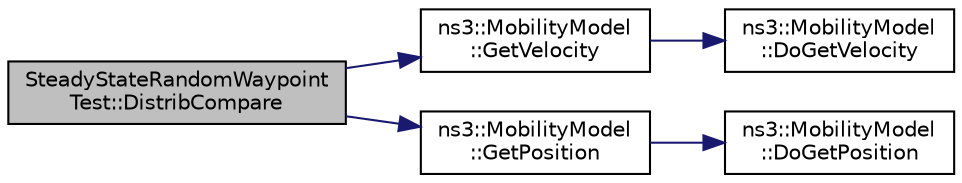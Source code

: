 digraph "SteadyStateRandomWaypointTest::DistribCompare"
{
  edge [fontname="Helvetica",fontsize="10",labelfontname="Helvetica",labelfontsize="10"];
  node [fontname="Helvetica",fontsize="10",shape=record];
  rankdir="LR";
  Node1 [label="SteadyStateRandomWaypoint\lTest::DistribCompare",height=0.2,width=0.4,color="black", fillcolor="grey75", style="filled", fontcolor="black"];
  Node1 -> Node2 [color="midnightblue",fontsize="10",style="solid"];
  Node2 [label="ns3::MobilityModel\l::GetVelocity",height=0.2,width=0.4,color="black", fillcolor="white", style="filled",URL="$d4/dc5/classns3_1_1MobilityModel.html#a77004c56b45773bf57bdd3750887ced3"];
  Node2 -> Node3 [color="midnightblue",fontsize="10",style="solid"];
  Node3 [label="ns3::MobilityModel\l::DoGetVelocity",height=0.2,width=0.4,color="black", fillcolor="white", style="filled",URL="$d4/dc5/classns3_1_1MobilityModel.html#aeb712201a80442ef941d4b460f98aebf"];
  Node1 -> Node4 [color="midnightblue",fontsize="10",style="solid"];
  Node4 [label="ns3::MobilityModel\l::GetPosition",height=0.2,width=0.4,color="black", fillcolor="white", style="filled",URL="$d4/dc5/classns3_1_1MobilityModel.html#aba838f06ec5bbb2d193d94b8c0e4abb4"];
  Node4 -> Node5 [color="midnightblue",fontsize="10",style="solid"];
  Node5 [label="ns3::MobilityModel\l::DoGetPosition",height=0.2,width=0.4,color="black", fillcolor="white", style="filled",URL="$d4/dc5/classns3_1_1MobilityModel.html#a518f70bd8cb78d0031f9a26572434c34"];
}
